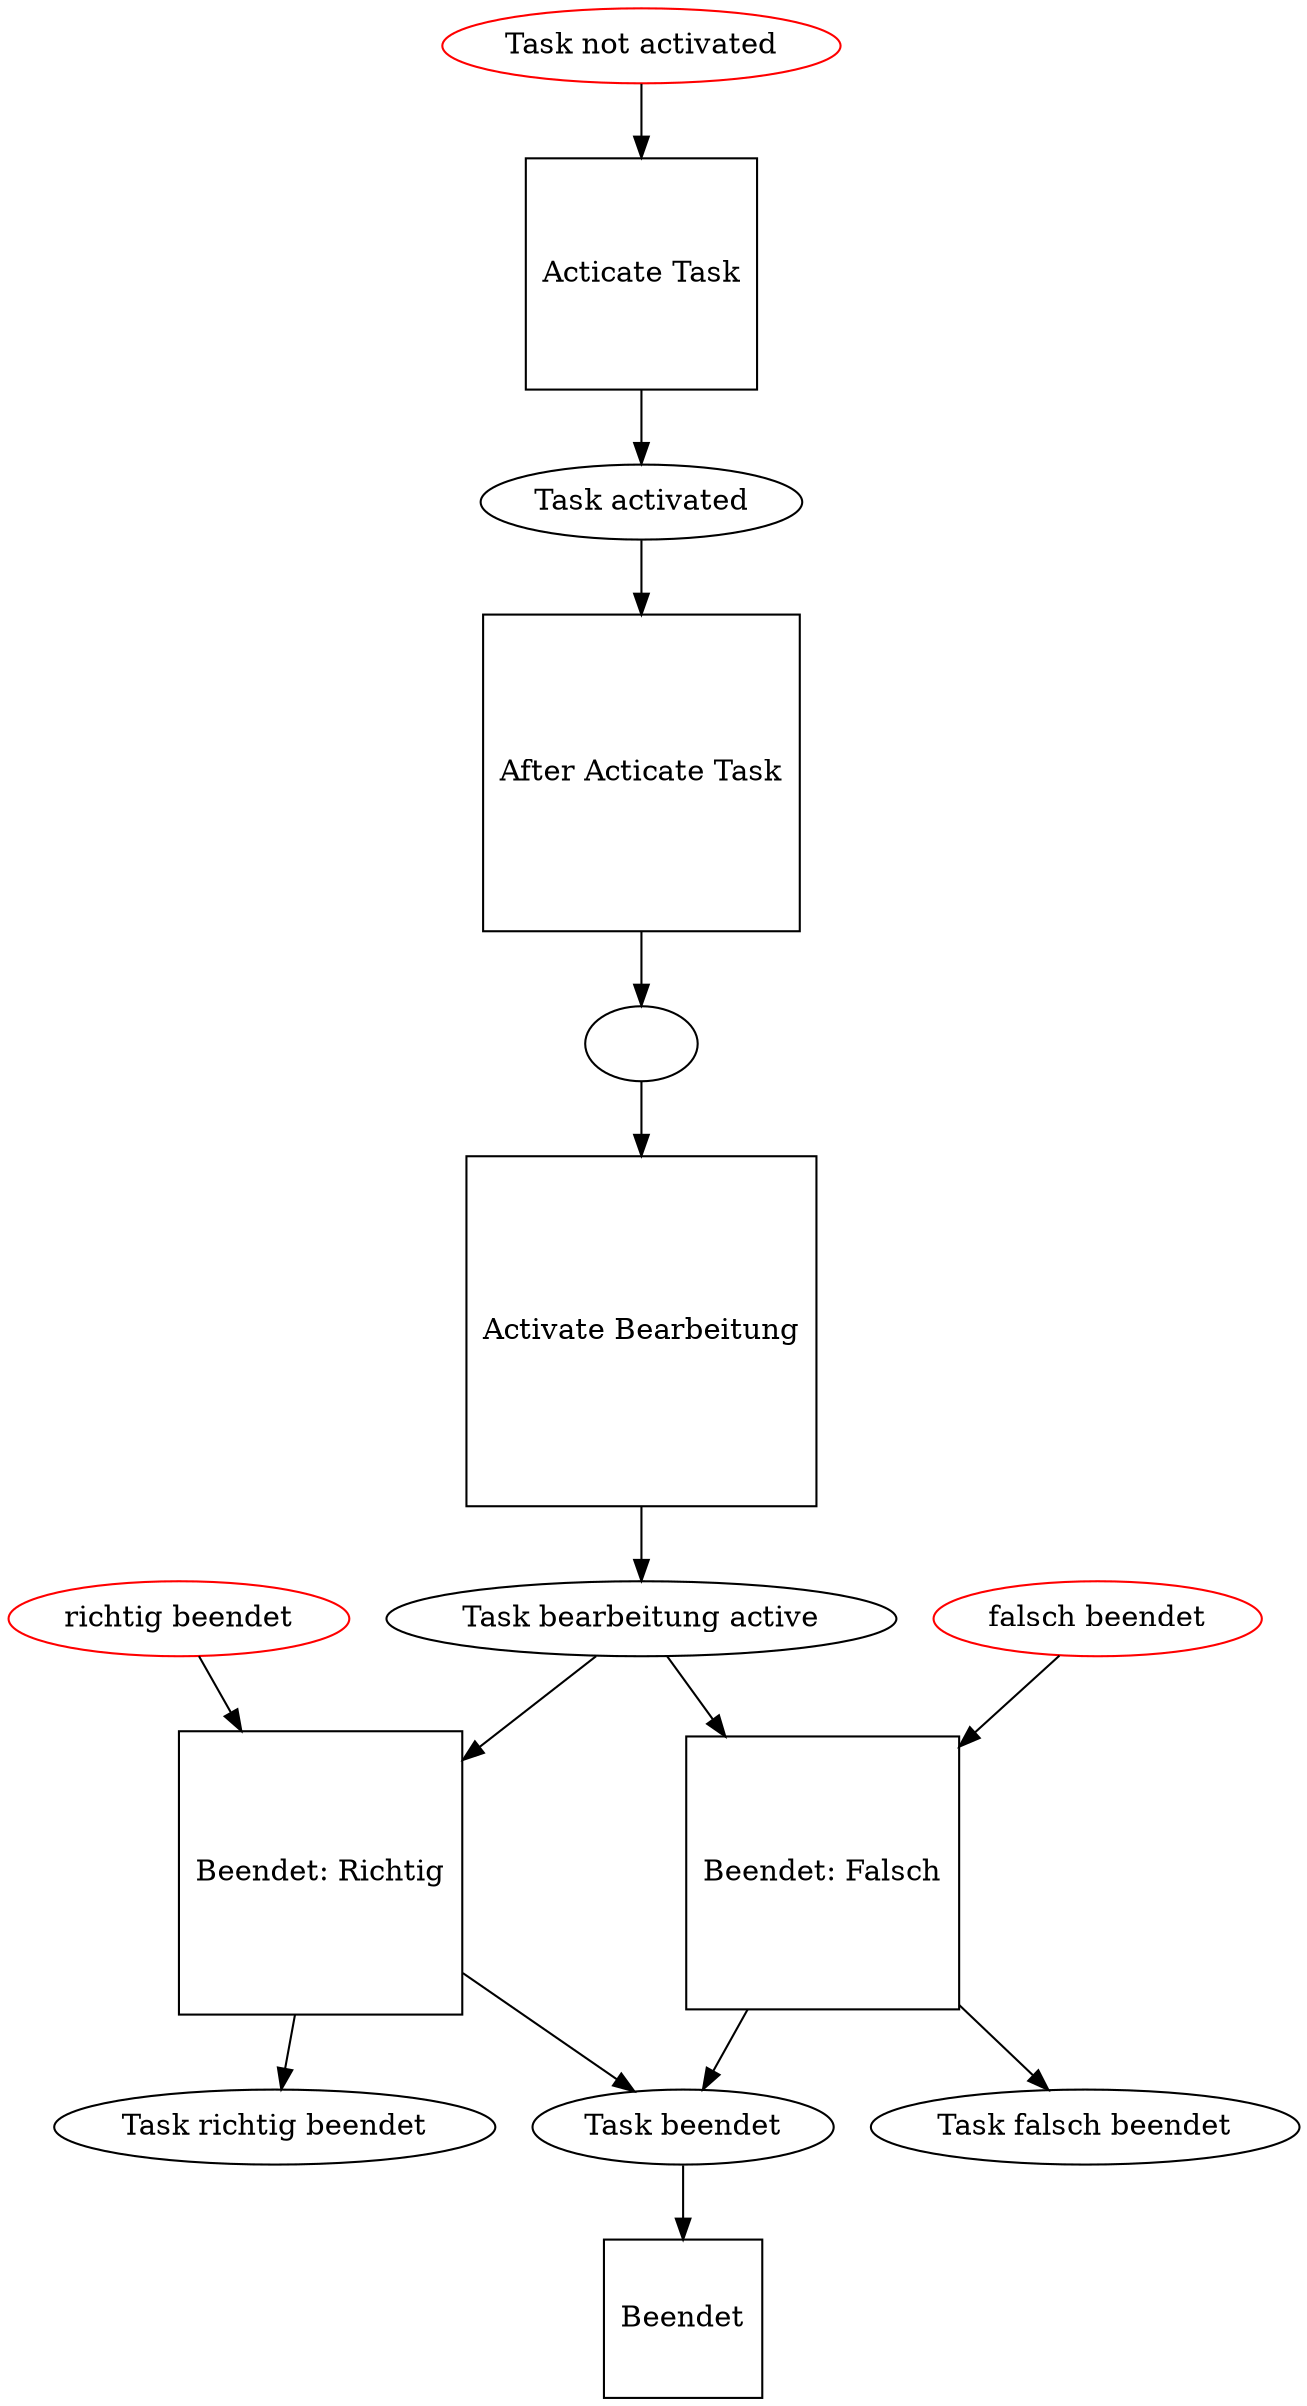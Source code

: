 digraph simple {

t_activate_task [shape=square, label="Acticate Task"]

t_after_active[shape=square, label="After Acticate Task"]
t_activate_bearbeitung [shape=square, label="Activate Bearbeitung"]
t_beendet_f [shape=square, label="Beendet: Falsch"]
t_beendet_c [shape=square, label="Beendet: Richtig"]
t_beendet [shape=square, label="Beendet"]
p_task_not_active [label="Task not activated", color=red]
p_task_active [label="Task activated"]
p_task_bactive [label="Task bearbeitung active"]
p_task_end [label="Task beendet"]
p_task_endc [label="Task richtig beendet"]
p_task_endf [label="Task falsch beendet"]

p_task_endc_input [label="richtig beendet", color=red]
p_task_endf_input [label="falsch beendet", color=red]

p_filler[label=""]

p_task_not_active->t_activate_task
t_activate_task->p_task_active
p_task_active->t_after_active
t_after_active->p_filler
p_filler->t_activate_bearbeitung
t_activate_bearbeitung->p_task_bactive
p_task_bactive->t_beendet_c
p_task_bactive->t_beendet_f
t_beendet_c->p_task_endc
t_beendet_f->p_task_endf
p_task_endc_input->t_beendet_c
p_task_endf_input->t_beendet_f
t_beendet_c->p_task_end
t_beendet_f->p_task_end
p_task_end->t_beendet


}